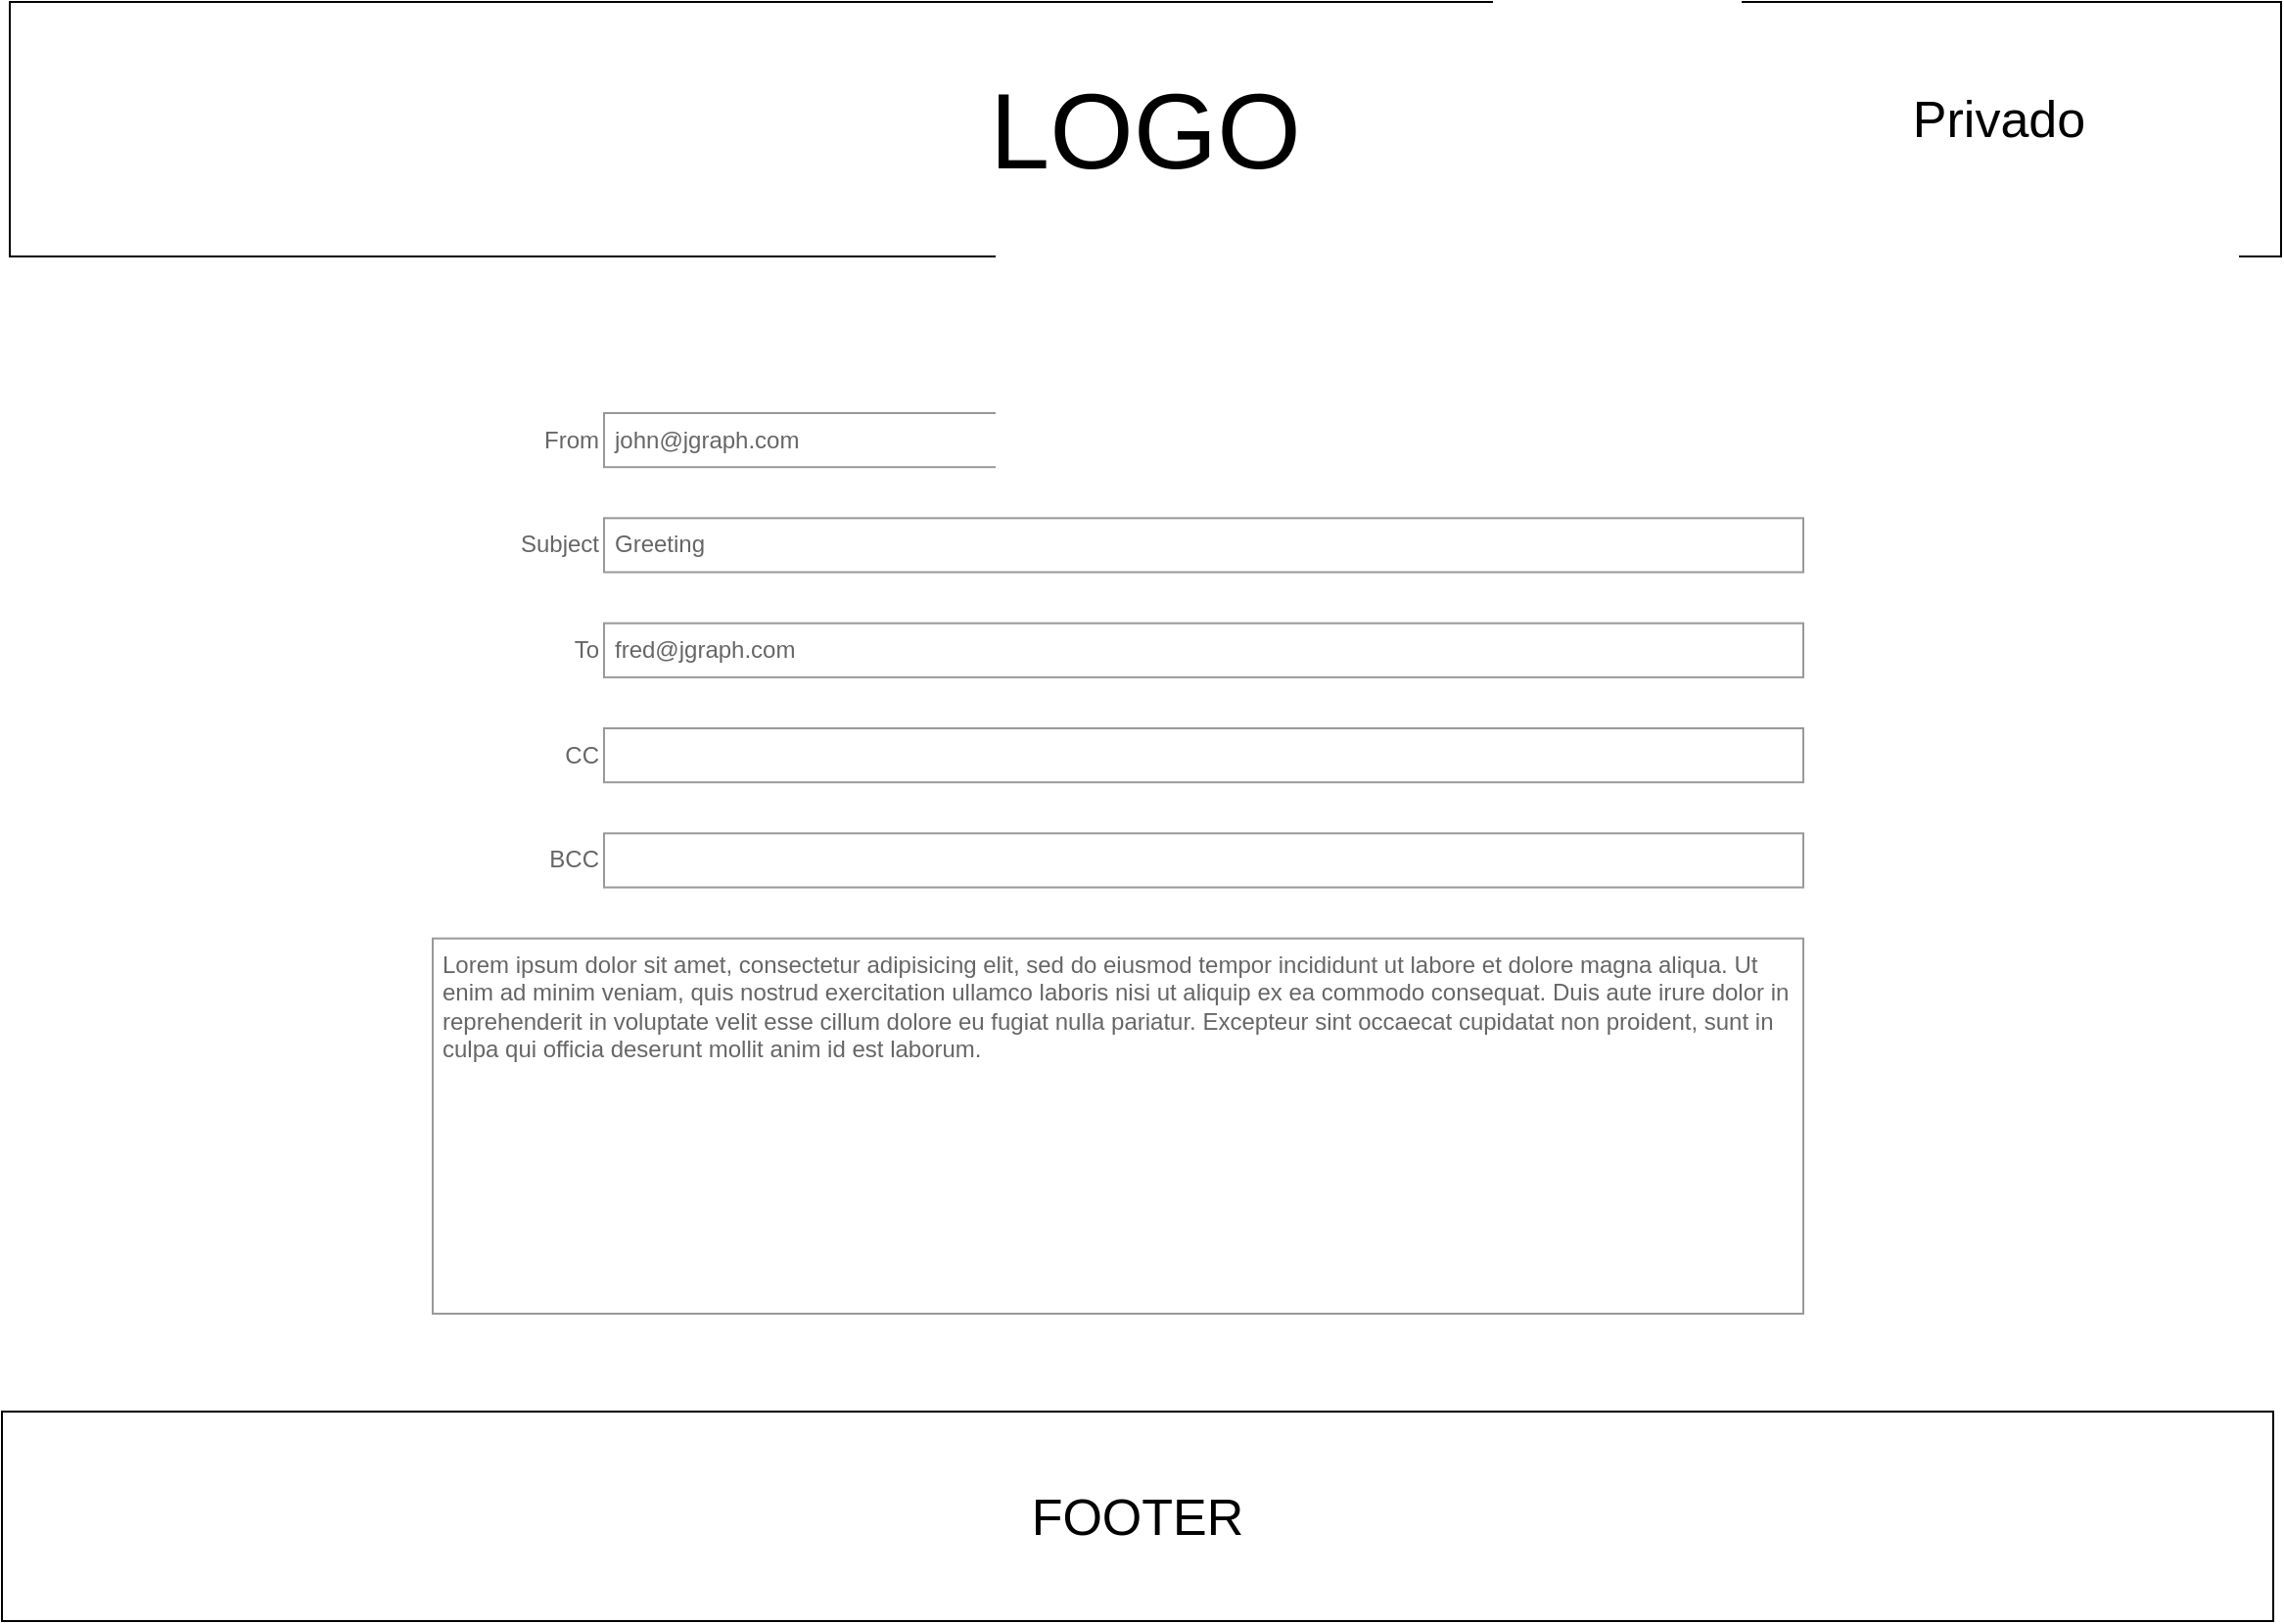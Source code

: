 <mxfile version="13.0.3" type="device"><diagram id="7qgODULeYnXQIWpNj8VD" name="Página-1"><mxGraphModel dx="1707" dy="987" grid="1" gridSize="10" guides="1" tooltips="1" connect="0" arrows="1" fold="1" page="1" pageScale="1" pageWidth="1169" pageHeight="827" math="0" shadow="0"><root><mxCell id="0"/><mxCell id="1" parent="0"/><mxCell id="VgRbfeD5a_CAOlsHuDDY-1" value="&lt;font style=&quot;font-size: 55px&quot;&gt;LOGO&lt;/font&gt;" style="rounded=0;whiteSpace=wrap;html=1;" vertex="1" parent="1"><mxGeometry x="4" width="1160" height="130" as="geometry"/></mxCell><mxCell id="VgRbfeD5a_CAOlsHuDDY-2" value="&lt;font style=&quot;font-size: 26px&quot;&gt;Privado&lt;/font&gt;" style="text;html=1;strokeColor=none;fillColor=none;align=center;verticalAlign=middle;whiteSpace=wrap;rounded=0;" vertex="1" parent="1"><mxGeometry x="1000" y="50" width="40" height="20" as="geometry"/></mxCell><mxCell id="VgRbfeD5a_CAOlsHuDDY-3" value="&lt;font style=&quot;font-size: 26px&quot;&gt;FOOTER&lt;/font&gt;" style="rounded=0;whiteSpace=wrap;html=1;" vertex="1" parent="1"><mxGeometry y="720" width="1160" height="107" as="geometry"/></mxCell><mxCell id="VgRbfeD5a_CAOlsHuDDY-109" value="" style="group" vertex="1" connectable="0" parent="1"><mxGeometry x="220" y="210" width="700" height="460" as="geometry"/></mxCell><mxCell id="VgRbfeD5a_CAOlsHuDDY-98" value="From" style="strokeWidth=1;shadow=0;dashed=0;align=center;html=1;shape=mxgraph.mockup.forms.anchor;align=right;spacingRight=2;fontColor=#666666;" vertex="1" parent="VgRbfeD5a_CAOlsHuDDY-109"><mxGeometry width="87.5" height="27.6" as="geometry"/></mxCell><mxCell id="VgRbfeD5a_CAOlsHuDDY-99" value="john@jgraph.com" style="strokeWidth=1;shadow=0;dashed=0;align=center;html=1;shape=mxgraph.mockup.forms.rrect;fillColor=#ffffff;rSize=0;fontColor=#666666;align=left;spacingLeft=3;strokeColor=#999999;" vertex="1" parent="VgRbfeD5a_CAOlsHuDDY-109"><mxGeometry x="87.5" width="612.5" height="27.6" as="geometry"/></mxCell><mxCell id="VgRbfeD5a_CAOlsHuDDY-100" value="Subject" style="strokeWidth=1;shadow=0;dashed=0;align=center;html=1;shape=mxgraph.mockup.forms.anchor;align=right;spacingRight=2;fontColor=#666666;" vertex="1" parent="VgRbfeD5a_CAOlsHuDDY-109"><mxGeometry y="53.667" width="87.5" height="27.6" as="geometry"/></mxCell><mxCell id="VgRbfeD5a_CAOlsHuDDY-101" value="Greeting" style="strokeWidth=1;shadow=0;dashed=0;align=center;html=1;shape=mxgraph.mockup.forms.rrect;fillColor=#ffffff;rSize=0;fontColor=#666666;align=left;spacingLeft=3;strokeColor=#999999;" vertex="1" parent="VgRbfeD5a_CAOlsHuDDY-109"><mxGeometry x="87.5" y="53.667" width="612.5" height="27.6" as="geometry"/></mxCell><mxCell id="VgRbfeD5a_CAOlsHuDDY-102" value="To" style="strokeWidth=1;shadow=0;dashed=0;align=center;html=1;shape=mxgraph.mockup.forms.anchor;align=right;spacingRight=2;fontColor=#666666;" vertex="1" parent="VgRbfeD5a_CAOlsHuDDY-109"><mxGeometry y="107.333" width="87.5" height="27.6" as="geometry"/></mxCell><mxCell id="VgRbfeD5a_CAOlsHuDDY-103" value="fred@jgraph.com" style="strokeWidth=1;shadow=0;dashed=0;align=center;html=1;shape=mxgraph.mockup.forms.rrect;fillColor=#ffffff;rSize=0;fontColor=#666666;align=left;spacingLeft=3;strokeColor=#999999;" vertex="1" parent="VgRbfeD5a_CAOlsHuDDY-109"><mxGeometry x="87.5" y="107.333" width="612.5" height="27.6" as="geometry"/></mxCell><mxCell id="VgRbfeD5a_CAOlsHuDDY-104" value="CC" style="strokeWidth=1;shadow=0;dashed=0;align=center;html=1;shape=mxgraph.mockup.forms.anchor;align=right;spacingRight=2;fontColor=#666666;" vertex="1" parent="VgRbfeD5a_CAOlsHuDDY-109"><mxGeometry y="161" width="87.5" height="27.6" as="geometry"/></mxCell><mxCell id="VgRbfeD5a_CAOlsHuDDY-105" value="" style="strokeWidth=1;shadow=0;dashed=0;align=center;html=1;shape=mxgraph.mockup.forms.rrect;fillColor=#ffffff;rSize=0;fontColor=#666666;align=left;spacingLeft=3;strokeColor=#999999;" vertex="1" parent="VgRbfeD5a_CAOlsHuDDY-109"><mxGeometry x="87.5" y="161" width="612.5" height="27.6" as="geometry"/></mxCell><mxCell id="VgRbfeD5a_CAOlsHuDDY-106" value="BCC" style="strokeWidth=1;shadow=0;dashed=0;align=center;html=1;shape=mxgraph.mockup.forms.anchor;align=right;spacingRight=2;fontColor=#666666;" vertex="1" parent="VgRbfeD5a_CAOlsHuDDY-109"><mxGeometry y="214.667" width="87.5" height="27.6" as="geometry"/></mxCell><mxCell id="VgRbfeD5a_CAOlsHuDDY-107" value="" style="strokeWidth=1;shadow=0;dashed=0;align=center;html=1;shape=mxgraph.mockup.forms.rrect;fillColor=#ffffff;rSize=0;fontColor=#666666;align=left;spacingLeft=3;strokeColor=#999999;" vertex="1" parent="VgRbfeD5a_CAOlsHuDDY-109"><mxGeometry x="87.5" y="214.667" width="612.5" height="27.6" as="geometry"/></mxCell><mxCell id="VgRbfeD5a_CAOlsHuDDY-108" value="Lorem ipsum dolor sit amet, consectetur adipisicing elit, sed do eiusmod tempor incididunt ut labore et dolore magna aliqua. Ut enim ad minim veniam, quis nostrud exercitation ullamco laboris nisi ut aliquip ex ea commodo consequat. Duis aute irure dolor in reprehenderit in voluptate velit esse cillum dolore eu fugiat nulla pariatur. Excepteur sint occaecat cupidatat non proident, sunt in culpa qui officia deserunt mollit anim id est laborum." style="strokeWidth=1;shadow=0;dashed=0;align=center;html=1;shape=mxgraph.mockup.forms.rrect;fillColor=#ffffff;rSize=0;fontColor=#666666;align=left;spacingLeft=3;strokeColor=#999999;verticalAlign=top;whiteSpace=wrap;" vertex="1" parent="VgRbfeD5a_CAOlsHuDDY-109"><mxGeometry y="268.333" width="700" height="191.667" as="geometry"/></mxCell></root></mxGraphModel></diagram></mxfile>